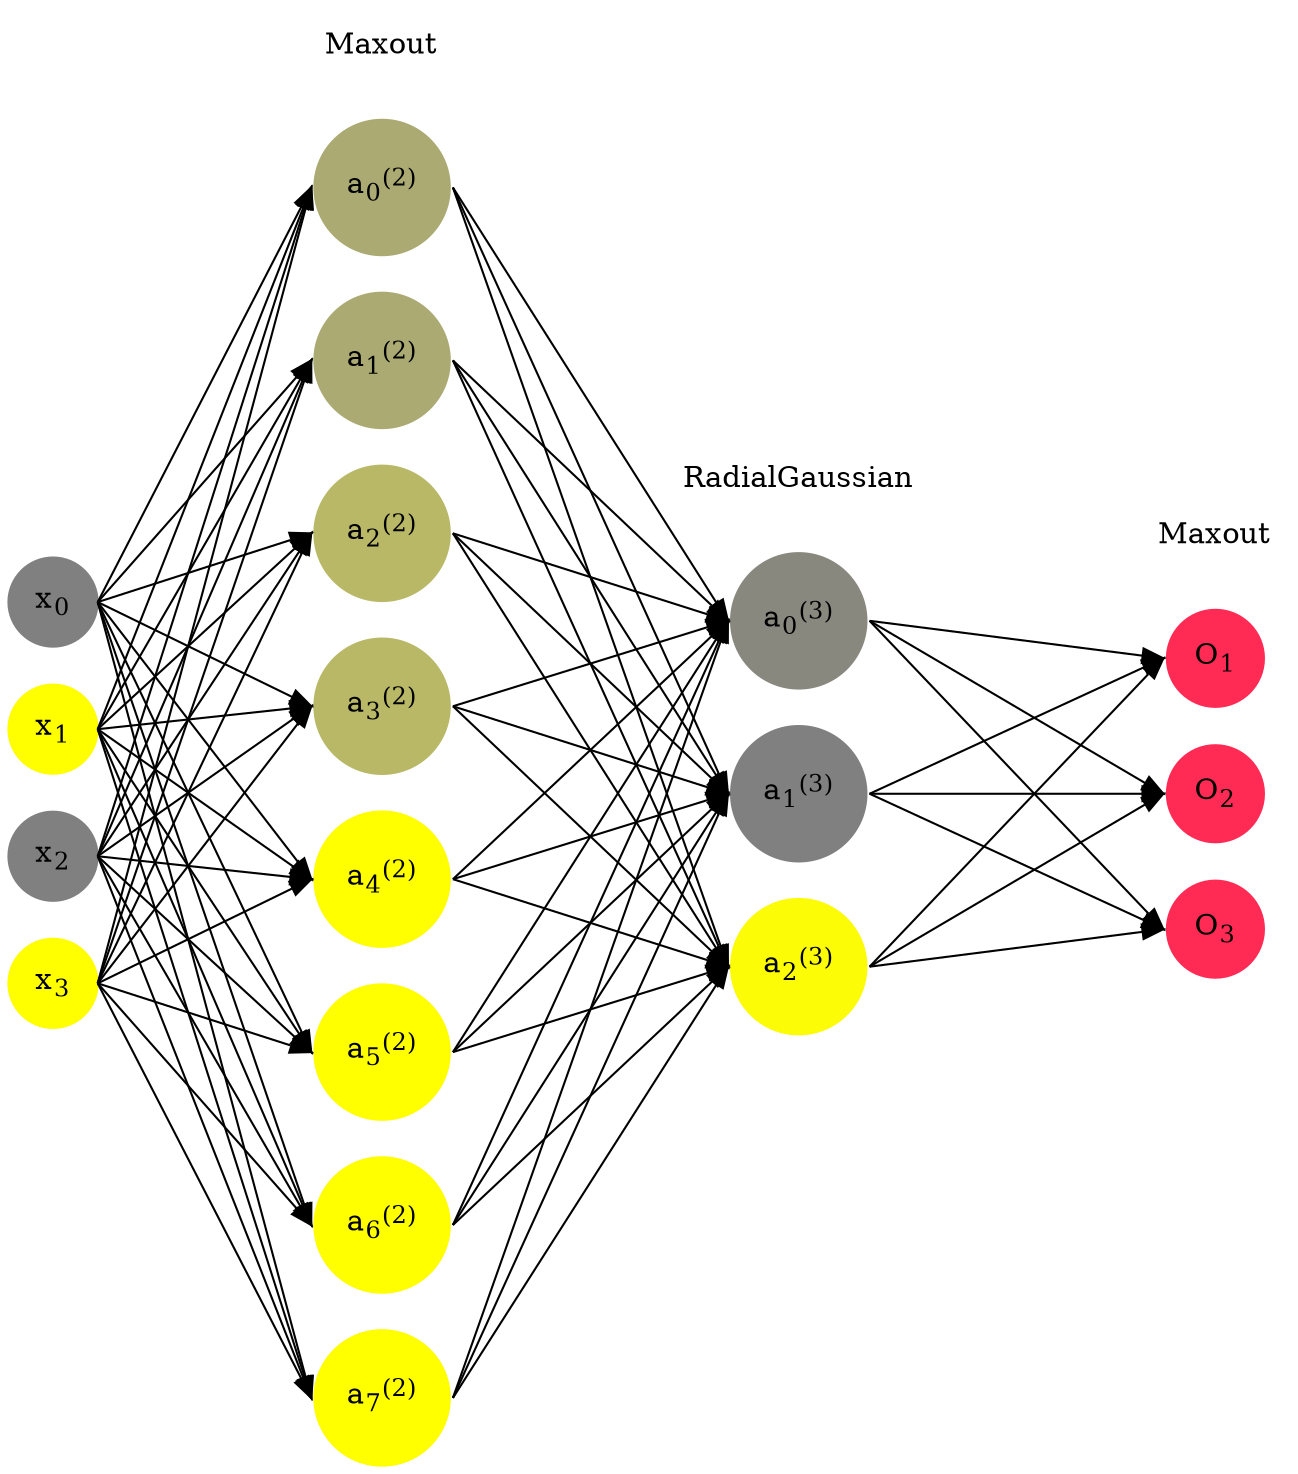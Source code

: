 digraph G {
	rankdir = LR;
	splines=false;
	edge[style=invis];
	ranksep= 1.4;
	{
	node [shape=circle, color="0.1667, 0.0, 0.5", style=filled, fillcolor="0.1667, 0.0, 0.5"];
	x0 [label=<x<sub>0</sub>>];
	}
	{
	node [shape=circle, color="0.1667, 1.0, 1.0", style=filled, fillcolor="0.1667, 1.0, 1.0"];
	x1 [label=<x<sub>1</sub>>];
	}
	{
	node [shape=circle, color="0.1667, 0.0, 0.5", style=filled, fillcolor="0.1667, 0.0, 0.5"];
	x2 [label=<x<sub>2</sub>>];
	}
	{
	node [shape=circle, color="0.1667, 1.0, 1.0", style=filled, fillcolor="0.1667, 1.0, 1.0"];
	x3 [label=<x<sub>3</sub>>];
	}
	{
	node [shape=circle, color="0.1667, 0.329160, 0.664580", style=filled, fillcolor="0.1667, 0.329160, 0.664580"];
	a02 [label=<a<sub>0</sub><sup>(2)</sup>>];
	}
	{
	node [shape=circle, color="0.1667, 0.329160, 0.664580", style=filled, fillcolor="0.1667, 0.329160, 0.664580"];
	a12 [label=<a<sub>1</sub><sup>(2)</sup>>];
	}
	{
	node [shape=circle, color="0.1667, 0.440747, 0.720373", style=filled, fillcolor="0.1667, 0.440747, 0.720373"];
	a22 [label=<a<sub>2</sub><sup>(2)</sup>>];
	}
	{
	node [shape=circle, color="0.1667, 0.440747, 0.720373", style=filled, fillcolor="0.1667, 0.440747, 0.720373"];
	a32 [label=<a<sub>3</sub><sup>(2)</sup>>];
	}
	{
	node [shape=circle, color="0.1667, 1.210786, 1.105393", style=filled, fillcolor="0.1667, 1.210786, 1.105393"];
	a42 [label=<a<sub>4</sub><sup>(2)</sup>>];
	}
	{
	node [shape=circle, color="0.1667, 1.210786, 1.105393", style=filled, fillcolor="0.1667, 1.210786, 1.105393"];
	a52 [label=<a<sub>5</sub><sup>(2)</sup>>];
	}
	{
	node [shape=circle, color="0.1667, 1.210786, 1.105393", style=filled, fillcolor="0.1667, 1.210786, 1.105393"];
	a62 [label=<a<sub>6</sub><sup>(2)</sup>>];
	}
	{
	node [shape=circle, color="0.1667, 1.609114, 1.304557", style=filled, fillcolor="0.1667, 1.609114, 1.304557"];
	a72 [label=<a<sub>7</sub><sup>(2)</sup>>];
	}
	{
	node [shape=circle, color="0.1667, 0.069713, 0.534857", style=filled, fillcolor="0.1667, 0.069713, 0.534857"];
	a03 [label=<a<sub>0</sub><sup>(3)</sup>>];
	}
	{
	node [shape=circle, color="0.1667, 0.000055, 0.500028", style=filled, fillcolor="0.1667, 0.000055, 0.500028"];
	a13 [label=<a<sub>1</sub><sup>(3)</sup>>];
	}
	{
	node [shape=circle, color="0.1667, 0.972376, 0.986188", style=filled, fillcolor="0.1667, 0.972376, 0.986188"];
	a23 [label=<a<sub>2</sub><sup>(3)</sup>>];
	}
	{
	node [shape=circle, color="0.9667, 0.83, 1.0", style=filled, fillcolor="0.9667, 0.83, 1.0"];
	O1 [label=<O<sub>1</sub>>];
	}
	{
	node [shape=circle, color="0.9667, 0.83, 1.0", style=filled, fillcolor="0.9667, 0.83, 1.0"];
	O2 [label=<O<sub>2</sub>>];
	}
	{
	node [shape=circle, color="0.9667, 0.83, 1.0", style=filled, fillcolor="0.9667, 0.83, 1.0"];
	O3 [label=<O<sub>3</sub>>];
	}
	{
	rank=same;
	x0->x1->x2->x3;
	}
	{
	rank=same;
	a02->a12->a22->a32->a42->a52->a62->a72;
	}
	{
	rank=same;
	a03->a13->a23;
	}
	{
	rank=same;
	O1->O2->O3;
	}
	l1 [shape=plaintext,label="Maxout"];
	l1->a02;
	{rank=same; l1;a02};
	l2 [shape=plaintext,label="RadialGaussian"];
	l2->a03;
	{rank=same; l2;a03};
	l3 [shape=plaintext,label="Maxout"];
	l3->O1;
	{rank=same; l3;O1};
edge[style=solid, tailport=e, headport=w];
	{x0;x1;x2;x3} -> {a02;a12;a22;a32;a42;a52;a62;a72};
	{a02;a12;a22;a32;a42;a52;a62;a72} -> {a03;a13;a23};
	{a03;a13;a23} -> {O1,O2,O3};
}